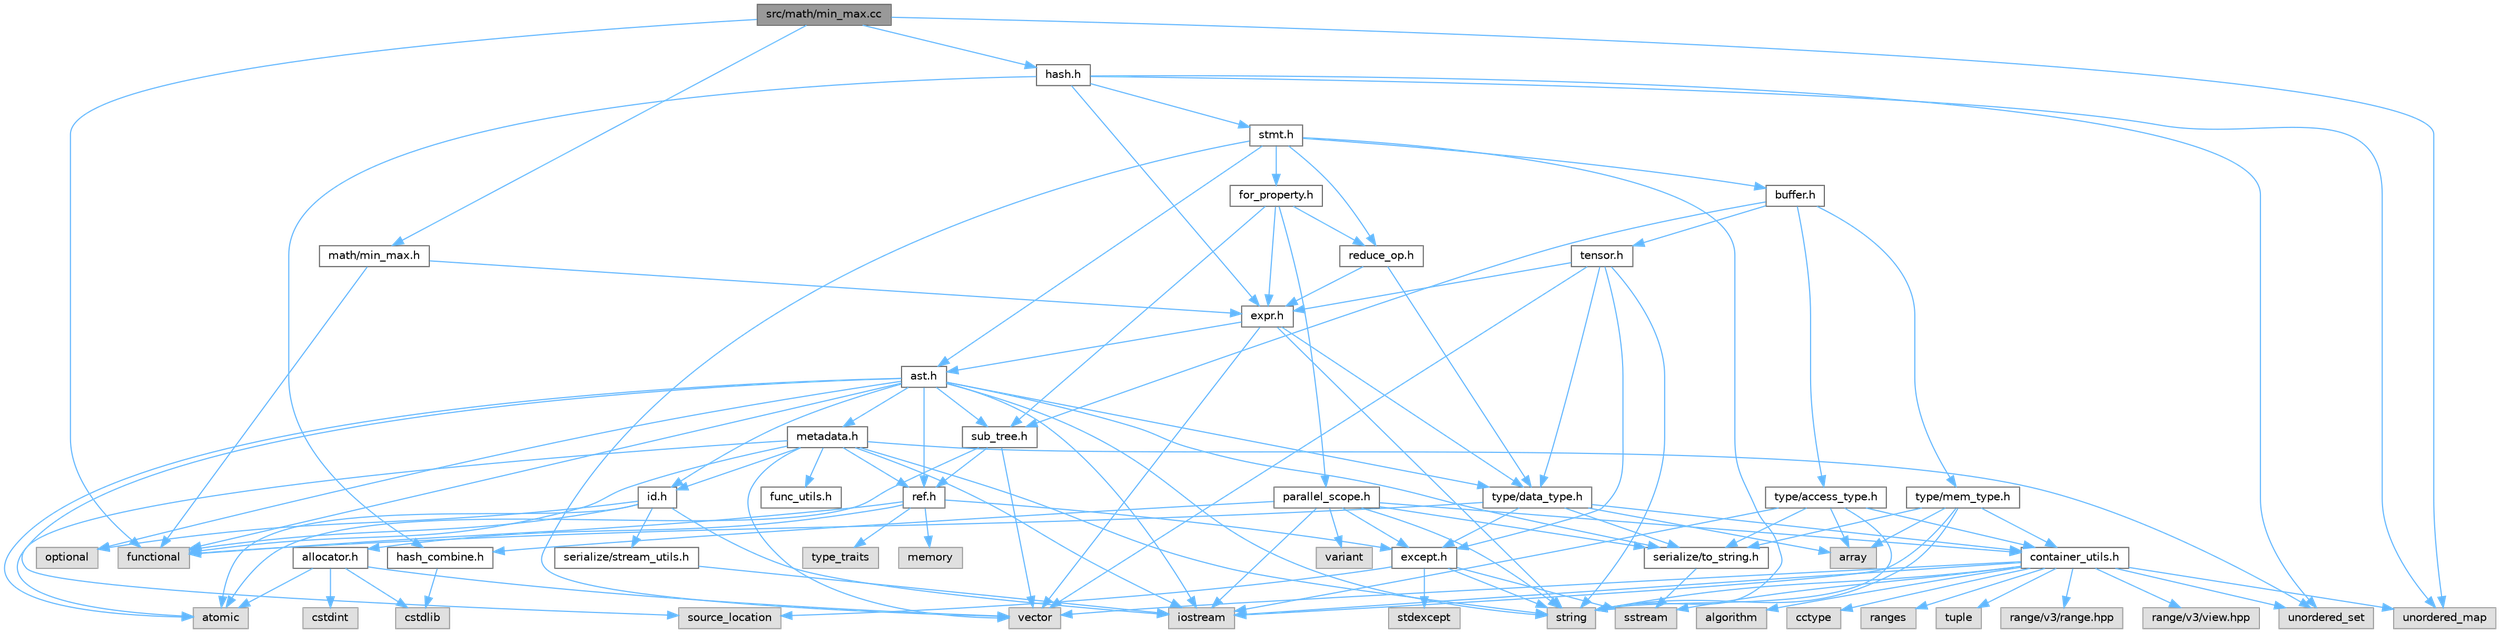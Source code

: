 digraph "src/math/min_max.cc"
{
 // LATEX_PDF_SIZE
  bgcolor="transparent";
  edge [fontname=Helvetica,fontsize=10,labelfontname=Helvetica,labelfontsize=10];
  node [fontname=Helvetica,fontsize=10,shape=box,height=0.2,width=0.4];
  Node1 [label="src/math/min_max.cc",height=0.2,width=0.4,color="gray40", fillcolor="grey60", style="filled", fontcolor="black",tooltip=" "];
  Node1 -> Node2 [color="steelblue1",style="solid"];
  Node2 [label="functional",height=0.2,width=0.4,color="grey60", fillcolor="#E0E0E0", style="filled",tooltip=" "];
  Node1 -> Node3 [color="steelblue1",style="solid"];
  Node3 [label="unordered_map",height=0.2,width=0.4,color="grey60", fillcolor="#E0E0E0", style="filled",tooltip=" "];
  Node1 -> Node4 [color="steelblue1",style="solid"];
  Node4 [label="hash.h",height=0.2,width=0.4,color="grey40", fillcolor="white", style="filled",URL="$hash_8h.html",tooltip=" "];
  Node4 -> Node3 [color="steelblue1",style="solid"];
  Node4 -> Node5 [color="steelblue1",style="solid"];
  Node5 [label="unordered_set",height=0.2,width=0.4,color="grey60", fillcolor="#E0E0E0", style="filled",tooltip=" "];
  Node4 -> Node6 [color="steelblue1",style="solid"];
  Node6 [label="expr.h",height=0.2,width=0.4,color="grey40", fillcolor="white", style="filled",URL="$expr_8h.html",tooltip=" "];
  Node6 -> Node7 [color="steelblue1",style="solid"];
  Node7 [label="string",height=0.2,width=0.4,color="grey60", fillcolor="#E0E0E0", style="filled",tooltip=" "];
  Node6 -> Node8 [color="steelblue1",style="solid"];
  Node8 [label="vector",height=0.2,width=0.4,color="grey60", fillcolor="#E0E0E0", style="filled",tooltip=" "];
  Node6 -> Node9 [color="steelblue1",style="solid"];
  Node9 [label="ast.h",height=0.2,width=0.4,color="grey40", fillcolor="white", style="filled",URL="$ast_8h.html",tooltip=" "];
  Node9 -> Node10 [color="steelblue1",style="solid"];
  Node10 [label="atomic",height=0.2,width=0.4,color="grey60", fillcolor="#E0E0E0", style="filled",tooltip=" "];
  Node9 -> Node2 [color="steelblue1",style="solid"];
  Node9 -> Node11 [color="steelblue1",style="solid"];
  Node11 [label="iostream",height=0.2,width=0.4,color="grey60", fillcolor="#E0E0E0", style="filled",tooltip=" "];
  Node9 -> Node12 [color="steelblue1",style="solid"];
  Node12 [label="optional",height=0.2,width=0.4,color="grey60", fillcolor="#E0E0E0", style="filled",tooltip=" "];
  Node9 -> Node13 [color="steelblue1",style="solid"];
  Node13 [label="source_location",height=0.2,width=0.4,color="grey60", fillcolor="#E0E0E0", style="filled",tooltip=" "];
  Node9 -> Node7 [color="steelblue1",style="solid"];
  Node9 -> Node14 [color="steelblue1",style="solid"];
  Node14 [label="id.h",height=0.2,width=0.4,color="grey40", fillcolor="white", style="filled",URL="$id_8h.html",tooltip=" "];
  Node14 -> Node10 [color="steelblue1",style="solid"];
  Node14 -> Node2 [color="steelblue1",style="solid"];
  Node14 -> Node11 [color="steelblue1",style="solid"];
  Node14 -> Node12 [color="steelblue1",style="solid"];
  Node14 -> Node15 [color="steelblue1",style="solid"];
  Node15 [label="serialize/stream_utils.h",height=0.2,width=0.4,color="grey40", fillcolor="white", style="filled",URL="$stream__utils_8h.html",tooltip=" "];
  Node15 -> Node11 [color="steelblue1",style="solid"];
  Node9 -> Node16 [color="steelblue1",style="solid"];
  Node16 [label="metadata.h",height=0.2,width=0.4,color="grey40", fillcolor="white", style="filled",URL="$metadata_8h.html",tooltip=" "];
  Node16 -> Node10 [color="steelblue1",style="solid"];
  Node16 -> Node2 [color="steelblue1",style="solid"];
  Node16 -> Node11 [color="steelblue1",style="solid"];
  Node16 -> Node7 [color="steelblue1",style="solid"];
  Node16 -> Node5 [color="steelblue1",style="solid"];
  Node16 -> Node8 [color="steelblue1",style="solid"];
  Node16 -> Node17 [color="steelblue1",style="solid"];
  Node17 [label="func_utils.h",height=0.2,width=0.4,color="grey40", fillcolor="white", style="filled",URL="$func__utils_8h.html",tooltip=" "];
  Node16 -> Node14 [color="steelblue1",style="solid"];
  Node16 -> Node18 [color="steelblue1",style="solid"];
  Node18 [label="ref.h",height=0.2,width=0.4,color="grey40", fillcolor="white", style="filled",URL="$ref_8h.html",tooltip=" "];
  Node18 -> Node2 [color="steelblue1",style="solid"];
  Node18 -> Node19 [color="steelblue1",style="solid"];
  Node19 [label="memory",height=0.2,width=0.4,color="grey60", fillcolor="#E0E0E0", style="filled",tooltip=" "];
  Node18 -> Node20 [color="steelblue1",style="solid"];
  Node20 [label="type_traits",height=0.2,width=0.4,color="grey60", fillcolor="#E0E0E0", style="filled",tooltip=" "];
  Node18 -> Node21 [color="steelblue1",style="solid"];
  Node21 [label="allocator.h",height=0.2,width=0.4,color="grey40", fillcolor="white", style="filled",URL="$allocator_8h.html",tooltip=" "];
  Node21 -> Node10 [color="steelblue1",style="solid"];
  Node21 -> Node22 [color="steelblue1",style="solid"];
  Node22 [label="cstdint",height=0.2,width=0.4,color="grey60", fillcolor="#E0E0E0", style="filled",tooltip=" "];
  Node21 -> Node23 [color="steelblue1",style="solid"];
  Node23 [label="cstdlib",height=0.2,width=0.4,color="grey60", fillcolor="#E0E0E0", style="filled",tooltip=" "];
  Node21 -> Node8 [color="steelblue1",style="solid"];
  Node18 -> Node24 [color="steelblue1",style="solid"];
  Node24 [label="except.h",height=0.2,width=0.4,color="grey40", fillcolor="white", style="filled",URL="$except_8h.html",tooltip=" "];
  Node24 -> Node13 [color="steelblue1",style="solid"];
  Node24 -> Node25 [color="steelblue1",style="solid"];
  Node25 [label="sstream",height=0.2,width=0.4,color="grey60", fillcolor="#E0E0E0", style="filled",tooltip=" "];
  Node24 -> Node26 [color="steelblue1",style="solid"];
  Node26 [label="stdexcept",height=0.2,width=0.4,color="grey60", fillcolor="#E0E0E0", style="filled",tooltip=" "];
  Node24 -> Node7 [color="steelblue1",style="solid"];
  Node9 -> Node18 [color="steelblue1",style="solid"];
  Node9 -> Node27 [color="steelblue1",style="solid"];
  Node27 [label="serialize/to_string.h",height=0.2,width=0.4,color="grey40", fillcolor="white", style="filled",URL="$to__string_8h.html",tooltip=" "];
  Node27 -> Node25 [color="steelblue1",style="solid"];
  Node9 -> Node28 [color="steelblue1",style="solid"];
  Node28 [label="sub_tree.h",height=0.2,width=0.4,color="grey40", fillcolor="white", style="filled",URL="$sub__tree_8h.html",tooltip=" "];
  Node28 -> Node10 [color="steelblue1",style="solid"];
  Node28 -> Node8 [color="steelblue1",style="solid"];
  Node28 -> Node18 [color="steelblue1",style="solid"];
  Node9 -> Node29 [color="steelblue1",style="solid"];
  Node29 [label="type/data_type.h",height=0.2,width=0.4,color="grey40", fillcolor="white", style="filled",URL="$data__type_8h.html",tooltip=" "];
  Node29 -> Node30 [color="steelblue1",style="solid"];
  Node30 [label="array",height=0.2,width=0.4,color="grey60", fillcolor="#E0E0E0", style="filled",tooltip=" "];
  Node29 -> Node2 [color="steelblue1",style="solid"];
  Node29 -> Node31 [color="steelblue1",style="solid"];
  Node31 [label="container_utils.h",height=0.2,width=0.4,color="grey40", fillcolor="white", style="filled",URL="$container__utils_8h.html",tooltip=" "];
  Node31 -> Node32 [color="steelblue1",style="solid"];
  Node32 [label="algorithm",height=0.2,width=0.4,color="grey60", fillcolor="#E0E0E0", style="filled",tooltip=" "];
  Node31 -> Node33 [color="steelblue1",style="solid"];
  Node33 [label="cctype",height=0.2,width=0.4,color="grey60", fillcolor="#E0E0E0", style="filled",tooltip=" "];
  Node31 -> Node11 [color="steelblue1",style="solid"];
  Node31 -> Node34 [color="steelblue1",style="solid"];
  Node34 [label="ranges",height=0.2,width=0.4,color="grey60", fillcolor="#E0E0E0", style="filled",tooltip=" "];
  Node31 -> Node25 [color="steelblue1",style="solid"];
  Node31 -> Node7 [color="steelblue1",style="solid"];
  Node31 -> Node35 [color="steelblue1",style="solid"];
  Node35 [label="tuple",height=0.2,width=0.4,color="grey60", fillcolor="#E0E0E0", style="filled",tooltip=" "];
  Node31 -> Node3 [color="steelblue1",style="solid"];
  Node31 -> Node5 [color="steelblue1",style="solid"];
  Node31 -> Node8 [color="steelblue1",style="solid"];
  Node31 -> Node36 [color="steelblue1",style="solid"];
  Node36 [label="range/v3/range.hpp",height=0.2,width=0.4,color="grey60", fillcolor="#E0E0E0", style="filled",tooltip=" "];
  Node31 -> Node37 [color="steelblue1",style="solid"];
  Node37 [label="range/v3/view.hpp",height=0.2,width=0.4,color="grey60", fillcolor="#E0E0E0", style="filled",tooltip=" "];
  Node29 -> Node24 [color="steelblue1",style="solid"];
  Node29 -> Node27 [color="steelblue1",style="solid"];
  Node6 -> Node29 [color="steelblue1",style="solid"];
  Node4 -> Node38 [color="steelblue1",style="solid"];
  Node38 [label="hash_combine.h",height=0.2,width=0.4,color="grey40", fillcolor="white", style="filled",URL="$hash__combine_8h.html",tooltip=" "];
  Node38 -> Node23 [color="steelblue1",style="solid"];
  Node4 -> Node39 [color="steelblue1",style="solid"];
  Node39 [label="stmt.h",height=0.2,width=0.4,color="grey40", fillcolor="white", style="filled",URL="$stmt_8h.html",tooltip=" "];
  Node39 -> Node7 [color="steelblue1",style="solid"];
  Node39 -> Node8 [color="steelblue1",style="solid"];
  Node39 -> Node9 [color="steelblue1",style="solid"];
  Node39 -> Node40 [color="steelblue1",style="solid"];
  Node40 [label="buffer.h",height=0.2,width=0.4,color="grey40", fillcolor="white", style="filled",URL="$buffer_8h.html",tooltip=" "];
  Node40 -> Node28 [color="steelblue1",style="solid"];
  Node40 -> Node41 [color="steelblue1",style="solid"];
  Node41 [label="tensor.h",height=0.2,width=0.4,color="grey40", fillcolor="white", style="filled",URL="$tensor_8h.html",tooltip=" "];
  Node41 -> Node7 [color="steelblue1",style="solid"];
  Node41 -> Node8 [color="steelblue1",style="solid"];
  Node41 -> Node24 [color="steelblue1",style="solid"];
  Node41 -> Node6 [color="steelblue1",style="solid"];
  Node41 -> Node29 [color="steelblue1",style="solid"];
  Node40 -> Node42 [color="steelblue1",style="solid"];
  Node42 [label="type/access_type.h",height=0.2,width=0.4,color="grey40", fillcolor="white", style="filled",URL="$access__type_8h.html",tooltip=" "];
  Node42 -> Node30 [color="steelblue1",style="solid"];
  Node42 -> Node11 [color="steelblue1",style="solid"];
  Node42 -> Node7 [color="steelblue1",style="solid"];
  Node42 -> Node31 [color="steelblue1",style="solid"];
  Node42 -> Node27 [color="steelblue1",style="solid"];
  Node40 -> Node43 [color="steelblue1",style="solid"];
  Node43 [label="type/mem_type.h",height=0.2,width=0.4,color="grey40", fillcolor="white", style="filled",URL="$mem__type_8h.html",tooltip=" "];
  Node43 -> Node30 [color="steelblue1",style="solid"];
  Node43 -> Node11 [color="steelblue1",style="solid"];
  Node43 -> Node7 [color="steelblue1",style="solid"];
  Node43 -> Node31 [color="steelblue1",style="solid"];
  Node43 -> Node27 [color="steelblue1",style="solid"];
  Node39 -> Node44 [color="steelblue1",style="solid"];
  Node44 [label="for_property.h",height=0.2,width=0.4,color="grey40", fillcolor="white", style="filled",URL="$for__property_8h.html",tooltip=" "];
  Node44 -> Node6 [color="steelblue1",style="solid"];
  Node44 -> Node45 [color="steelblue1",style="solid"];
  Node45 [label="parallel_scope.h",height=0.2,width=0.4,color="grey40", fillcolor="white", style="filled",URL="$parallel__scope_8h.html",tooltip=" "];
  Node45 -> Node11 [color="steelblue1",style="solid"];
  Node45 -> Node7 [color="steelblue1",style="solid"];
  Node45 -> Node46 [color="steelblue1",style="solid"];
  Node46 [label="variant",height=0.2,width=0.4,color="grey60", fillcolor="#E0E0E0", style="filled",tooltip=" "];
  Node45 -> Node31 [color="steelblue1",style="solid"];
  Node45 -> Node24 [color="steelblue1",style="solid"];
  Node45 -> Node38 [color="steelblue1",style="solid"];
  Node45 -> Node27 [color="steelblue1",style="solid"];
  Node44 -> Node47 [color="steelblue1",style="solid"];
  Node47 [label="reduce_op.h",height=0.2,width=0.4,color="grey40", fillcolor="white", style="filled",URL="$reduce__op_8h.html",tooltip=" "];
  Node47 -> Node6 [color="steelblue1",style="solid"];
  Node47 -> Node29 [color="steelblue1",style="solid"];
  Node44 -> Node28 [color="steelblue1",style="solid"];
  Node39 -> Node47 [color="steelblue1",style="solid"];
  Node1 -> Node48 [color="steelblue1",style="solid"];
  Node48 [label="math/min_max.h",height=0.2,width=0.4,color="grey40", fillcolor="white", style="filled",URL="$min__max_8h.html",tooltip=" "];
  Node48 -> Node2 [color="steelblue1",style="solid"];
  Node48 -> Node6 [color="steelblue1",style="solid"];
}
